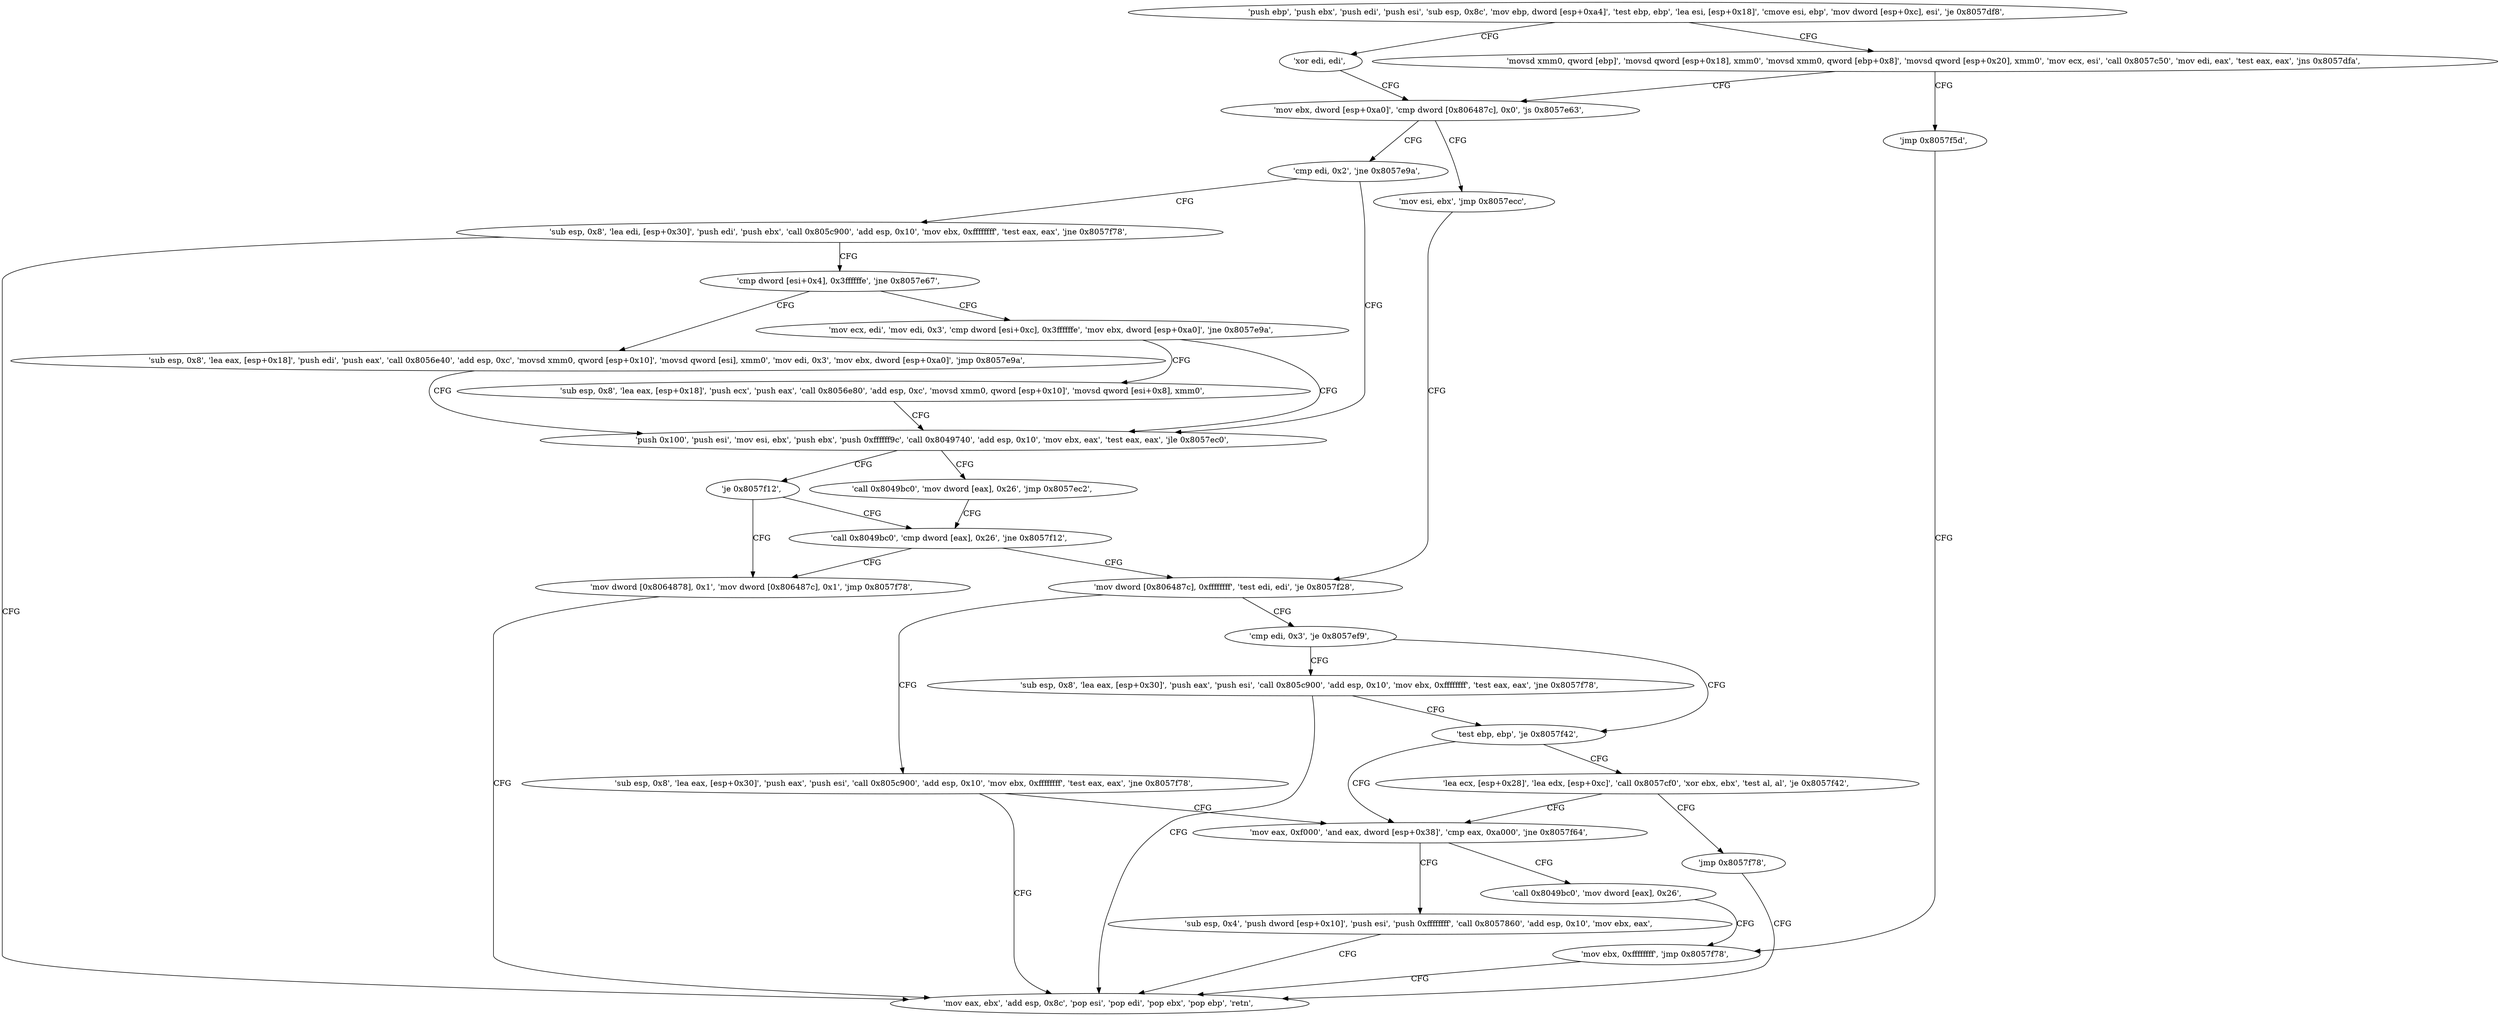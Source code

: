 digraph "func" {
"134577584" [label = "'push ebp', 'push ebx', 'push edi', 'push esi', 'sub esp, 0x8c', 'mov ebp, dword [esp+0xa4]', 'test ebp, ebp', 'lea esi, [esp+0x18]', 'cmove esi, ebp', 'mov dword [esp+0xc], esi', 'je 0x8057df8', " ]
"134577656" [label = "'xor edi, edi', " ]
"134577616" [label = "'movsd xmm0, qword [ebp]', 'movsd qword [esp+0x18], xmm0', 'movsd xmm0, qword [ebp+0x8]', 'movsd qword [esp+0x20], xmm0', 'mov ecx, esi', 'call 0x8057c50', 'mov edi, eax', 'test eax, eax', 'jns 0x8057dfa', " ]
"134577658" [label = "'mov ebx, dword [esp+0xa0]', 'cmp dword [0x806487c], 0x0', 'js 0x8057e63', " ]
"134577651" [label = "'jmp 0x8057f5d', " ]
"134577763" [label = "'mov esi, ebx', 'jmp 0x8057ecc', " ]
"134577868" [label = "'mov dword [0x806487c], 0xffffffff', 'test edi, edi', 'je 0x8057f28', " ]
"134577674" [label = "'cmp edi, 0x2', 'jne 0x8057e9a', " ]
"134577818" [label = "'push 0x100', 'push esi', 'mov esi, ebx', 'push ebx', 'push 0xffffff9c', 'call 0x8049740', 'add esp, 0x10', 'mov ebx, eax', 'test eax, eax', 'jle 0x8057ec0', " ]
"134577683" [label = "'sub esp, 0x8', 'lea edi, [esp+0x30]', 'push edi', 'push ebx', 'call 0x805c900', 'add esp, 0x10', 'mov ebx, 0xffffffff', 'test eax, eax', 'jne 0x8057f78', " ]
"134578013" [label = "'mov ebx, 0xffffffff', 'jmp 0x8057f78', " ]
"134577960" [label = "'sub esp, 0x8', 'lea eax, [esp+0x30]', 'push eax', 'push esi', 'call 0x805c900', 'add esp, 0x10', 'mov ebx, 0xffffffff', 'test eax, eax', 'jne 0x8057f78', " ]
"134577882" [label = "'cmp edi, 0x3', 'je 0x8057ef9', " ]
"134577856" [label = "'je 0x8057f12', " ]
"134577843" [label = "'call 0x8049bc0', 'mov dword [eax], 0x26', 'jmp 0x8057ec2', " ]
"134578040" [label = "'mov eax, ebx', 'add esp, 0x8c', 'pop esi', 'pop edi', 'pop ebx', 'pop ebp', 'retn', " ]
"134577713" [label = "'cmp dword [esi+0x4], 0x3ffffffe', 'jne 0x8057e67', " ]
"134577986" [label = "'mov eax, 0xf000', 'and eax, dword [esp+0x38]', 'cmp eax, 0xa000', 'jne 0x8057f64', " ]
"134577913" [label = "'test ebp, ebp', 'je 0x8057f42', " ]
"134577887" [label = "'sub esp, 0x8', 'lea eax, [esp+0x30]', 'push eax', 'push esi', 'call 0x805c900', 'add esp, 0x10', 'mov ebx, 0xffffffff', 'test eax, eax', 'jne 0x8057f78', " ]
"134577938" [label = "'mov dword [0x8064878], 0x1', 'mov dword [0x806487c], 0x1', 'jmp 0x8057f78', " ]
"134577858" [label = "'call 0x8049bc0', 'cmp dword [eax], 0x26', 'jne 0x8057f12', " ]
"134577767" [label = "'mov ecx, edi', 'mov edi, 0x3', 'cmp dword [esi+0xc], 0x3ffffffe', 'mov ebx, dword [esp+0xa0]', 'jne 0x8057e9a', " ]
"134577722" [label = "'sub esp, 0x8', 'lea eax, [esp+0x18]', 'push edi', 'push eax', 'call 0x8056e40', 'add esp, 0xc', 'movsd xmm0, qword [esp+0x10]', 'movsd qword [esi], xmm0', 'mov edi, 0x3', 'mov ebx, dword [esp+0xa0]', 'jmp 0x8057e9a', " ]
"134578020" [label = "'sub esp, 0x4', 'push dword [esp+0x10]', 'push esi', 'push 0xffffffff', 'call 0x8057860', 'add esp, 0x10', 'mov ebx, eax', " ]
"134578002" [label = "'call 0x8049bc0', 'mov dword [eax], 0x26', " ]
"134577917" [label = "'lea ecx, [esp+0x28]', 'lea edx, [esp+0xc]', 'call 0x8057cf0', 'xor ebx, ebx', 'test al, al', 'je 0x8057f42', " ]
"134577790" [label = "'sub esp, 0x8', 'lea eax, [esp+0x18]', 'push ecx', 'push eax', 'call 0x8056e80', 'add esp, 0xc', 'movsd xmm0, qword [esp+0x10]', 'movsd qword [esi+0x8], xmm0', " ]
"134577936" [label = "'jmp 0x8057f78', " ]
"134577584" -> "134577656" [ label = "CFG" ]
"134577584" -> "134577616" [ label = "CFG" ]
"134577656" -> "134577658" [ label = "CFG" ]
"134577616" -> "134577658" [ label = "CFG" ]
"134577616" -> "134577651" [ label = "CFG" ]
"134577658" -> "134577763" [ label = "CFG" ]
"134577658" -> "134577674" [ label = "CFG" ]
"134577651" -> "134578013" [ label = "CFG" ]
"134577763" -> "134577868" [ label = "CFG" ]
"134577868" -> "134577960" [ label = "CFG" ]
"134577868" -> "134577882" [ label = "CFG" ]
"134577674" -> "134577818" [ label = "CFG" ]
"134577674" -> "134577683" [ label = "CFG" ]
"134577818" -> "134577856" [ label = "CFG" ]
"134577818" -> "134577843" [ label = "CFG" ]
"134577683" -> "134578040" [ label = "CFG" ]
"134577683" -> "134577713" [ label = "CFG" ]
"134578013" -> "134578040" [ label = "CFG" ]
"134577960" -> "134578040" [ label = "CFG" ]
"134577960" -> "134577986" [ label = "CFG" ]
"134577882" -> "134577913" [ label = "CFG" ]
"134577882" -> "134577887" [ label = "CFG" ]
"134577856" -> "134577938" [ label = "CFG" ]
"134577856" -> "134577858" [ label = "CFG" ]
"134577843" -> "134577858" [ label = "CFG" ]
"134577713" -> "134577767" [ label = "CFG" ]
"134577713" -> "134577722" [ label = "CFG" ]
"134577986" -> "134578020" [ label = "CFG" ]
"134577986" -> "134578002" [ label = "CFG" ]
"134577913" -> "134577986" [ label = "CFG" ]
"134577913" -> "134577917" [ label = "CFG" ]
"134577887" -> "134578040" [ label = "CFG" ]
"134577887" -> "134577913" [ label = "CFG" ]
"134577938" -> "134578040" [ label = "CFG" ]
"134577858" -> "134577938" [ label = "CFG" ]
"134577858" -> "134577868" [ label = "CFG" ]
"134577767" -> "134577818" [ label = "CFG" ]
"134577767" -> "134577790" [ label = "CFG" ]
"134577722" -> "134577818" [ label = "CFG" ]
"134578020" -> "134578040" [ label = "CFG" ]
"134578002" -> "134578013" [ label = "CFG" ]
"134577917" -> "134577986" [ label = "CFG" ]
"134577917" -> "134577936" [ label = "CFG" ]
"134577790" -> "134577818" [ label = "CFG" ]
"134577936" -> "134578040" [ label = "CFG" ]
}
